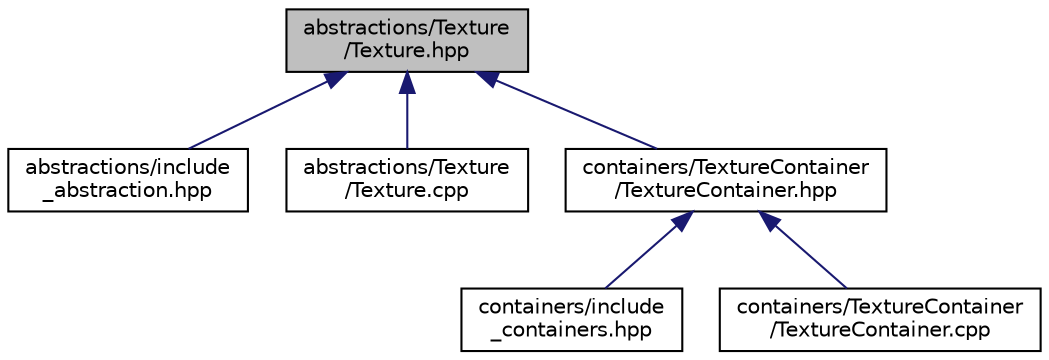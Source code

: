 digraph "abstractions/Texture/Texture.hpp"
{
 // LATEX_PDF_SIZE
  edge [fontname="Helvetica",fontsize="10",labelfontname="Helvetica",labelfontsize="10"];
  node [fontname="Helvetica",fontsize="10",shape=record];
  Node1 [label="abstractions/Texture\l/Texture.hpp",height=0.2,width=0.4,color="black", fillcolor="grey75", style="filled", fontcolor="black",tooltip=" "];
  Node1 -> Node2 [dir="back",color="midnightblue",fontsize="10",style="solid",fontname="Helvetica"];
  Node2 [label="abstractions/include\l_abstraction.hpp",height=0.2,width=0.4,color="black", fillcolor="white", style="filled",URL="$include__abstraction_8hpp.html",tooltip=" "];
  Node1 -> Node3 [dir="back",color="midnightblue",fontsize="10",style="solid",fontname="Helvetica"];
  Node3 [label="abstractions/Texture\l/Texture.cpp",height=0.2,width=0.4,color="black", fillcolor="white", style="filled",URL="$Texture_8cpp.html",tooltip=" "];
  Node1 -> Node4 [dir="back",color="midnightblue",fontsize="10",style="solid",fontname="Helvetica"];
  Node4 [label="containers/TextureContainer\l/TextureContainer.hpp",height=0.2,width=0.4,color="black", fillcolor="white", style="filled",URL="$TextureContainer_8hpp.html",tooltip=" "];
  Node4 -> Node5 [dir="back",color="midnightblue",fontsize="10",style="solid",fontname="Helvetica"];
  Node5 [label="containers/include\l_containers.hpp",height=0.2,width=0.4,color="black", fillcolor="white", style="filled",URL="$include__containers_8hpp.html",tooltip=" "];
  Node4 -> Node6 [dir="back",color="midnightblue",fontsize="10",style="solid",fontname="Helvetica"];
  Node6 [label="containers/TextureContainer\l/TextureContainer.cpp",height=0.2,width=0.4,color="black", fillcolor="white", style="filled",URL="$TextureContainer_8cpp.html",tooltip=" "];
}
